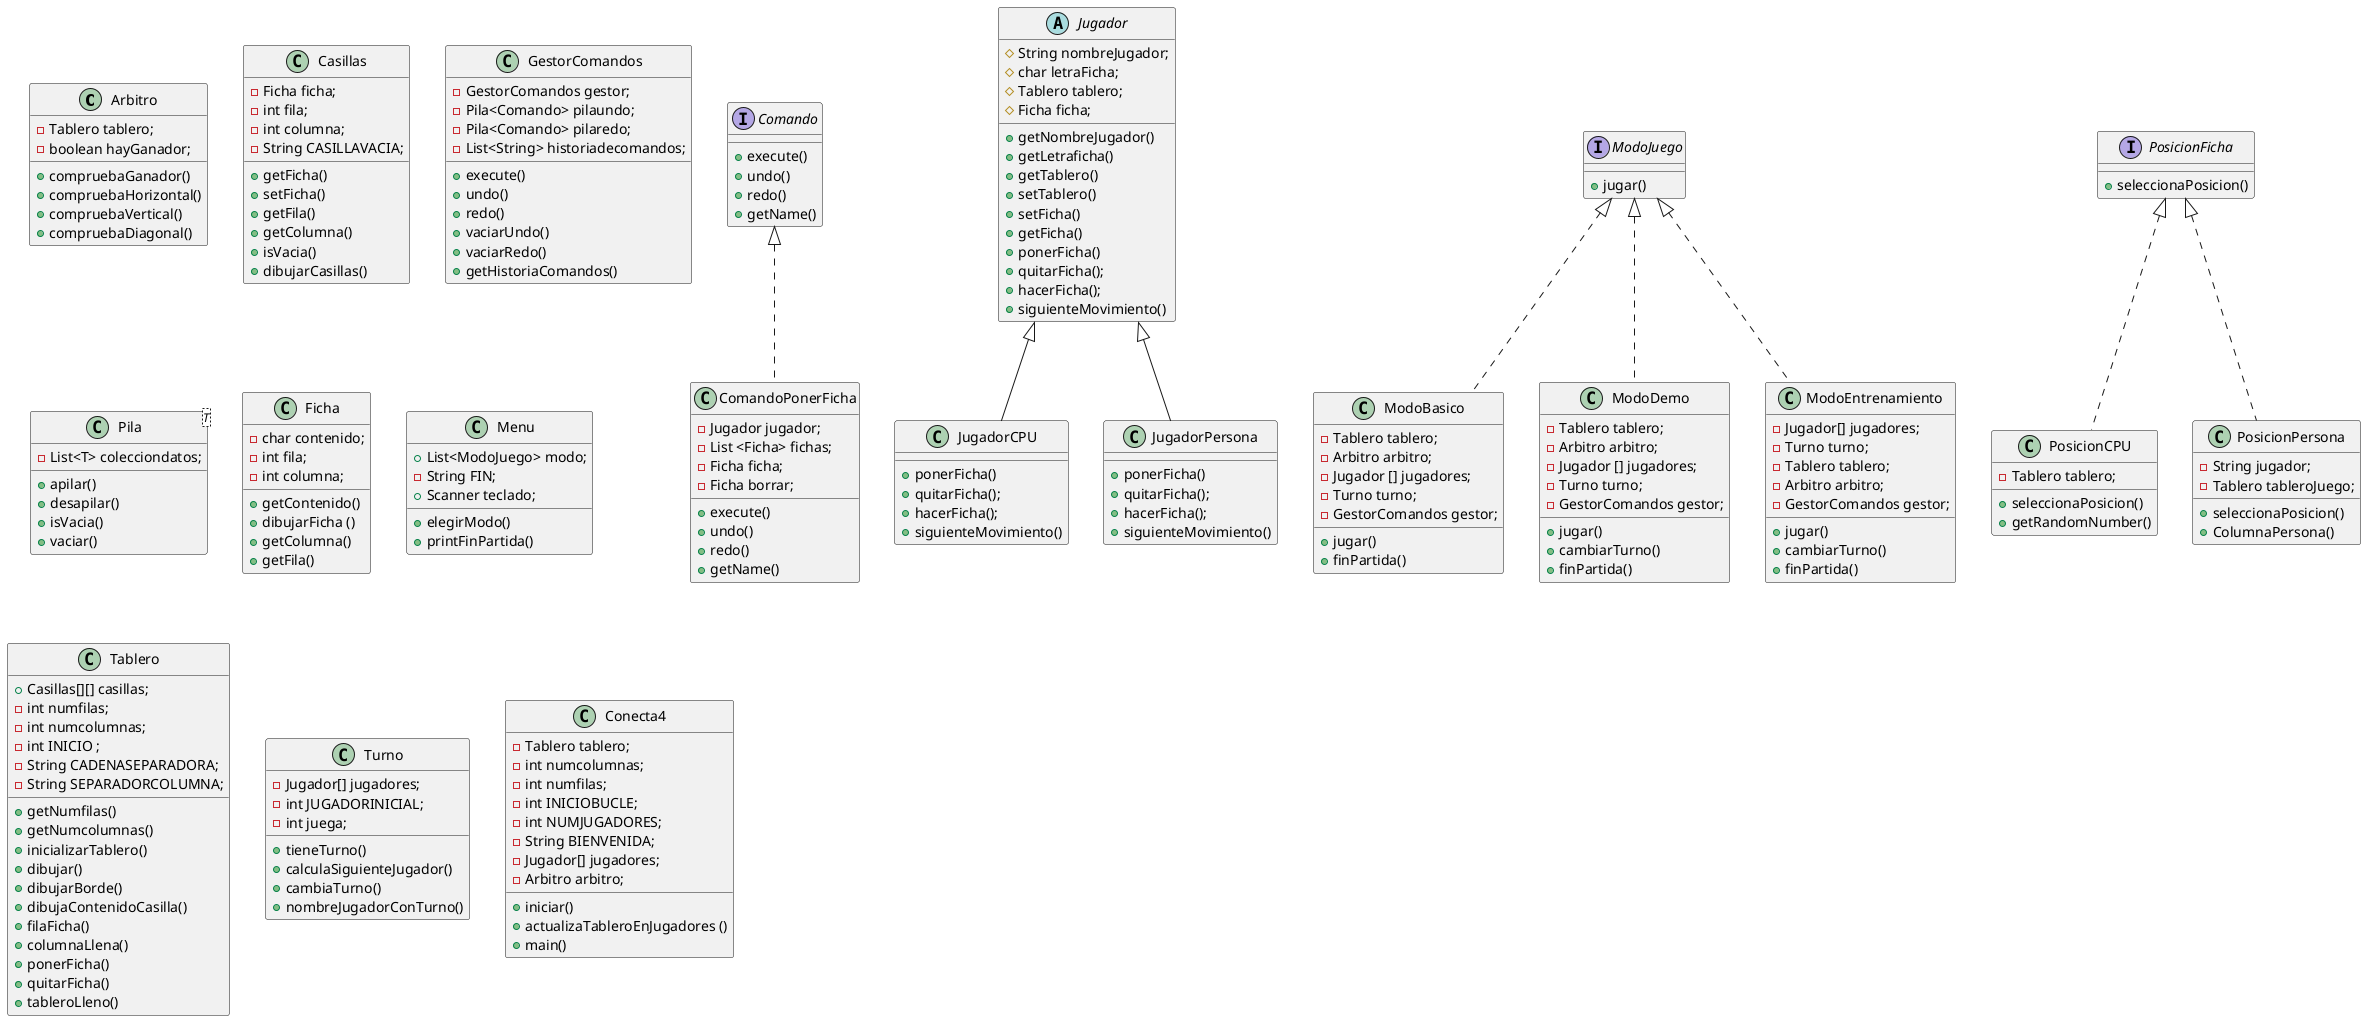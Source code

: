 @startuml
class Arbitro{
-Tablero tablero;
-boolean hayGanador;

+compruebaGanador()
+compruebaHorizontal()
+compruebaVertical()
+compruebaDiagonal()
}

class Casillas{
-Ficha ficha;
-int fila;
-int columna;
-String CASILLAVACIA;

+getFicha()
+setFicha()
+getFila()
+getColumna()
+isVacia()
+dibujarCasillas()
}

interface Comando {
+execute()
+undo()
+redo()
+getName()
}

class ComandoPonerFicha implements Comando{
- Jugador jugador;
-List <Ficha> fichas;
-Ficha ficha;
-Ficha borrar;
+execute()
+undo()
+redo()
+getName()
}

class GestorComandos {
- GestorComandos gestor;
- Pila<Comando> pilaundo;
- Pila<Comando> pilaredo;
- List<String> historiadecomandos;
+execute()
+undo()
+redo()
+vaciarUndo()
+vaciarRedo()
+getHistoriaComandos()
}

class Pila <T>{
-List<T> colecciondatos;
+apilar()
+desapilar()
+isVacia()
+vaciar()
}

class Ficha {
- char contenido;
- int fila;
- int columna;

+getContenido()
+dibujarFicha ()
+getColumna()
+getFila()
}

abstract class Jugador {
# String nombreJugador;
# char letraFicha;
# Tablero tablero;
# Ficha ficha;

+getNombreJugador()
+getLetraficha()
+getTablero()
+setTablero()
+setFicha()
+getFicha()
+ponerFicha()
+quitarFicha();
+hacerFicha();
+siguienteMovimiento()
}

class JugadorCPU extends Jugador{
+ponerFicha()
+quitarFicha();
+hacerFicha();
+siguienteMovimiento()
}

class JugadorPersona extends Jugador{
+ponerFicha()
+quitarFicha();
+hacerFicha();
+siguienteMovimiento()
}

class Menu{
+ List<ModoJuego> modo;
- String FIN;
+Scanner teclado;

+elegirModo()
+printFinPartida()
}

interface  ModoJuego{
+jugar()
}

class ModoBasico implements ModoJuego{
- Tablero tablero;
- Arbitro arbitro;
- Jugador [] jugadores;
- Turno turno;
-GestorComandos gestor;

+jugar()
+finPartida()
}

class ModoDemo implements ModoJuego{
- Tablero tablero;
- Arbitro arbitro;
- Jugador [] jugadores;
- Turno turno;
-GestorComandos gestor;

+jugar()
+cambiarTurno()
+finPartida()
}

class ModoEntrenamiento  implements ModoJuego{
- Jugador[] jugadores;
-  Turno turno;
- Tablero tablero;
- Arbitro arbitro;
-GestorComandos gestor;

+jugar()
+cambiarTurno()
+finPartida()
}

interface  PosicionFicha{
+seleccionaPosicion()
}

class PosicionCPU implements PosicionFicha{
- Tablero tablero;

+seleccionaPosicion()
+getRandomNumber()
}

class PosicionPersona   implements PosicionFicha{
- String jugador;
- Tablero tableroJuego;

+seleccionaPosicion()
+ColumnaPersona()
}

class Tablero{
+ Casillas[][] casillas;
- int numfilas;
- int numcolumnas;
- int INICIO ;
- String CADENASEPARADORA;
- String SEPARADORCOLUMNA;

+getNumfilas()
+getNumcolumnas()
+inicializarTablero()
+dibujar()
+dibujarBorde()
+dibujaContenidoCasilla()
+filaFicha()
+columnaLlena()
+ponerFicha()
+quitarFicha()
+tableroLleno()
}

class Turno{
- Jugador[] jugadores;
- int JUGADORINICIAL;
- int juega;

+tieneTurno()
+calculaSiguienteJugador()
+cambiaTurno()
+nombreJugadorConTurno()
}

class Conecta4 {
- Tablero tablero;
- int numcolumnas;
- int numfilas;
- int INICIOBUCLE;
- int NUMJUGADORES;
- String BIENVENIDA;
-  Jugador[] jugadores;
- Arbitro arbitro;

+iniciar()
+actualizaTableroEnJugadores ()
+main()
}
@enduml